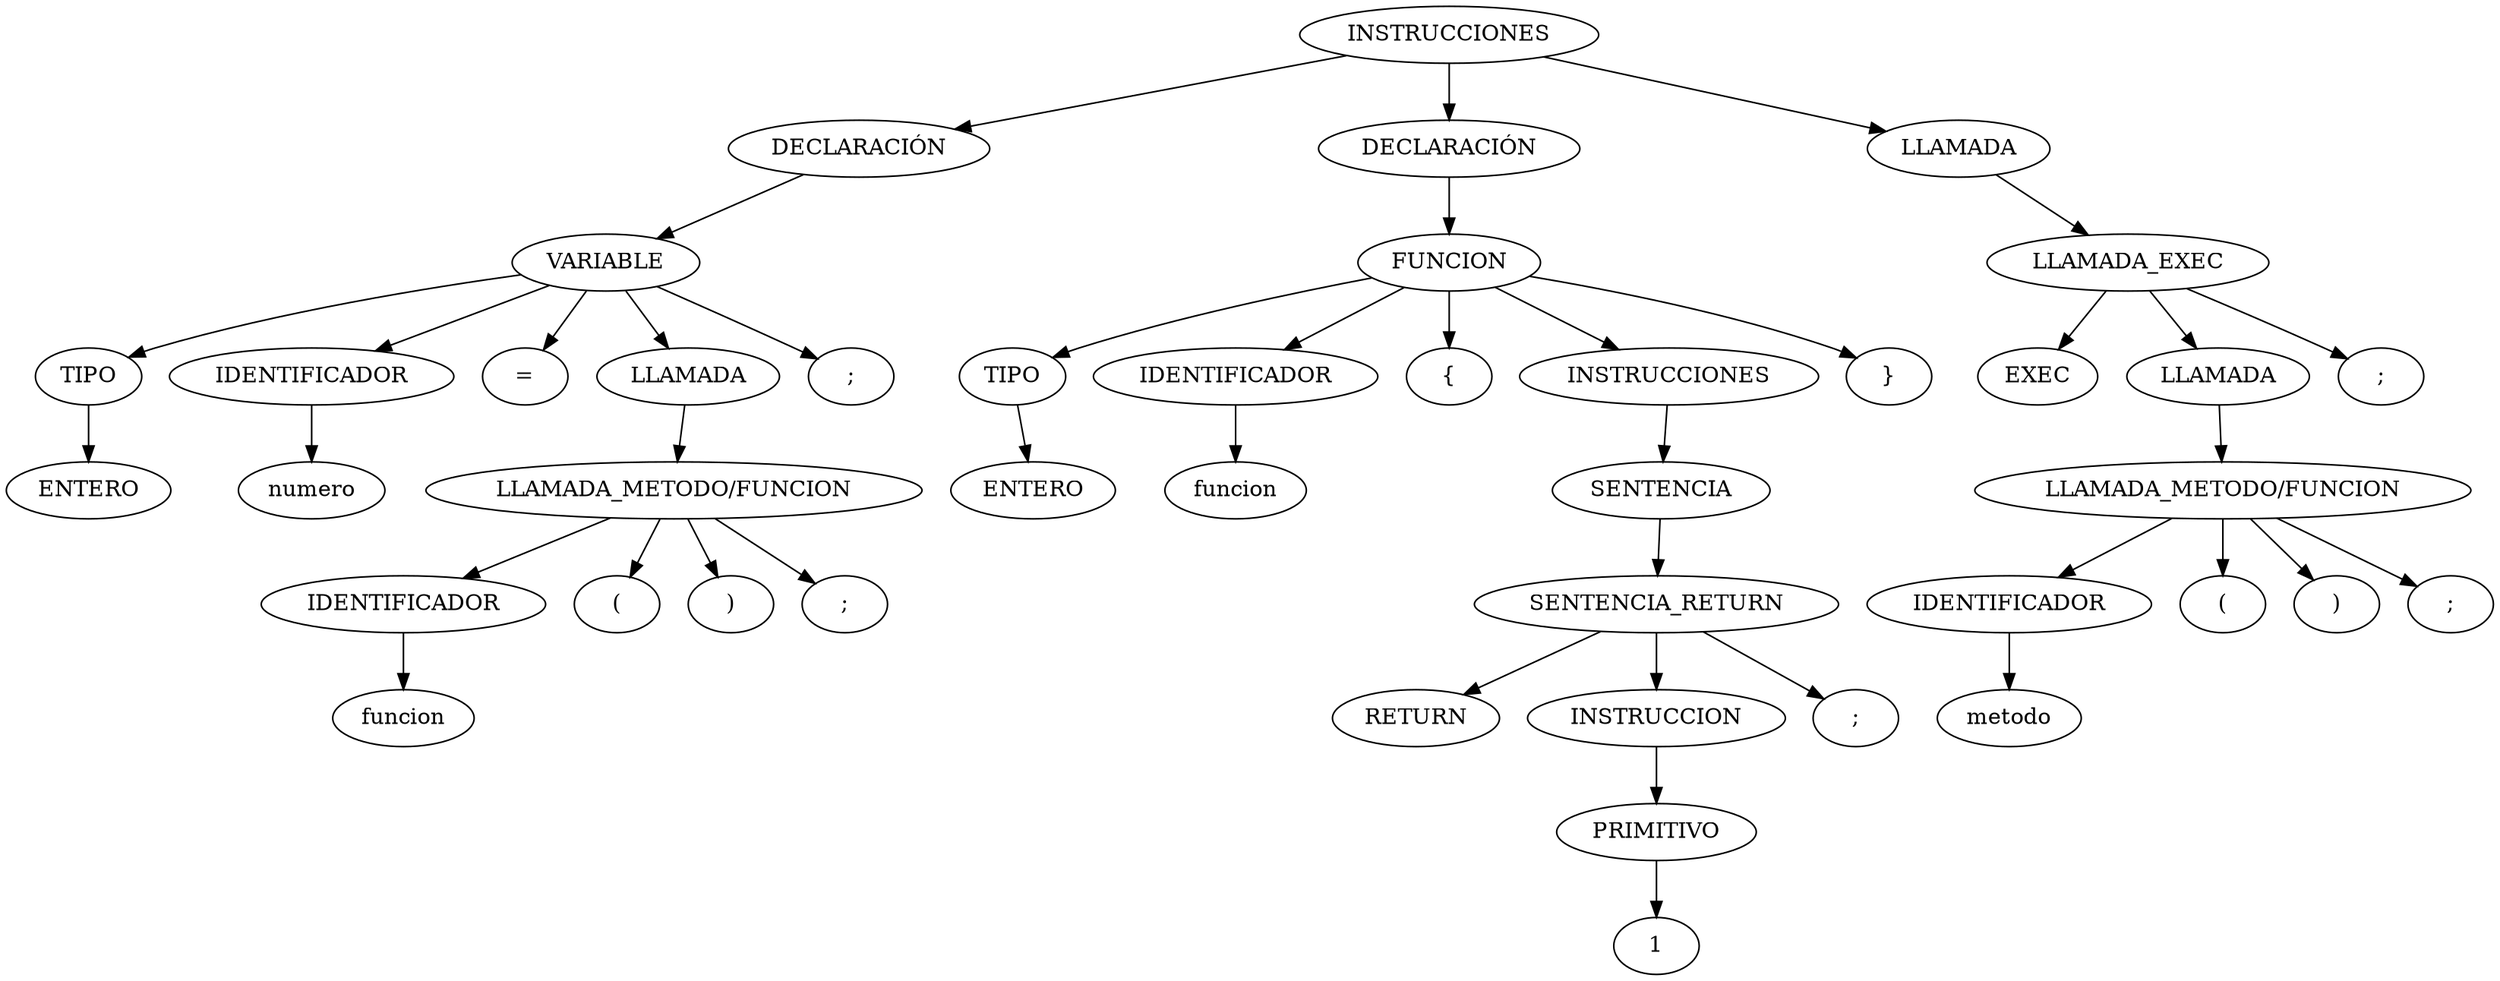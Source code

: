 digraph {
n0[label="INSTRUCCIONES"];
n1[label="DECLARACIÓN"];
n0->n1;
n2[label="VARIABLE"];
n1->n2;
n3[label="TIPO"];
n2->n3;
n4[label="ENTERO"];
n3->n4;
n5[label="IDENTIFICADOR"];
n2->n5;
n6[label="numero"];
n5->n6;
n7[label="="];
n2->n7;
n8[label="LLAMADA"];
n2->n8;
n9[label="LLAMADA_METODO/FUNCION"];
n8->n9;
n10[label="IDENTIFICADOR"];
n9->n10;
n11[label="funcion"];
n10->n11;
n12[label="("];
n9->n12;
n13[label=")"];
n9->n13;
n14[label=";"];
n9->n14;
n15[label=";"];
n2->n15;
n16[label="DECLARACIÓN"];
n0->n16;
n17[label="FUNCION"];
n16->n17;
n18[label="TIPO"];
n17->n18;
n19[label="ENTERO"];
n18->n19;
n20[label="IDENTIFICADOR"];
n17->n20;
n21[label="funcion"];
n20->n21;
n22[label="{"];
n17->n22;
n23[label="INSTRUCCIONES"];
n17->n23;
n24[label="SENTENCIA"];
n23->n24;
n25[label="SENTENCIA_RETURN"];
n24->n25;
n26[label="RETURN"];
n25->n26;
n27[label="INSTRUCCION"];
n25->n27;
n28[label="PRIMITIVO"];
n27->n28;
n29[label="1"];
n28->n29;
n30[label=";"];
n25->n30;
n31[label="}"];
n17->n31;
n32[label="LLAMADA"];
n0->n32;
n33[label="LLAMADA_EXEC"];
n32->n33;
n34[label="EXEC"];
n33->n34;
n35[label="LLAMADA"];
n33->n35;
n36[label="LLAMADA_METODO/FUNCION"];
n35->n36;
n37[label="IDENTIFICADOR"];
n36->n37;
n38[label="metodo"];
n37->n38;
n39[label="("];
n36->n39;
n40[label=")"];
n36->n40;
n41[label=";"];
n36->n41;
n42[label=";"];
n33->n42;
}